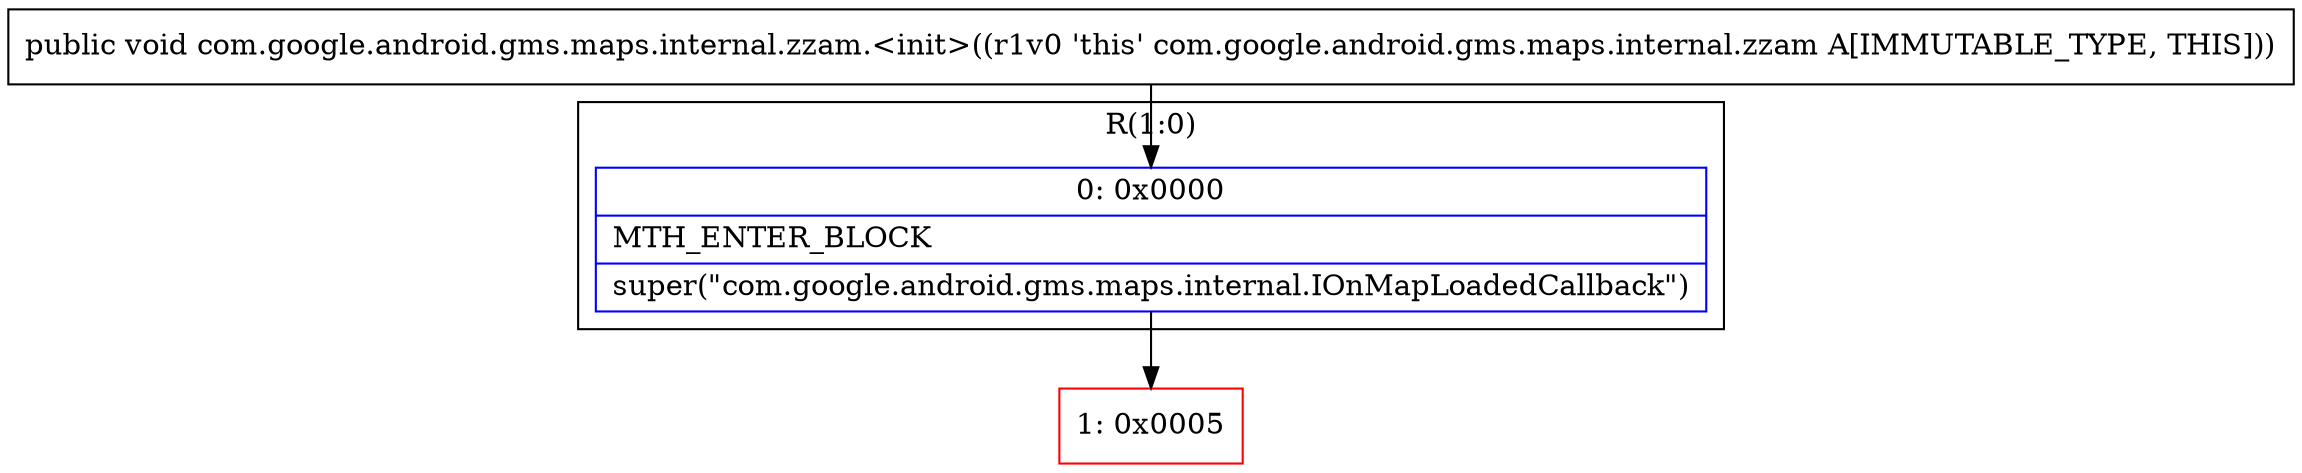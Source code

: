 digraph "CFG forcom.google.android.gms.maps.internal.zzam.\<init\>()V" {
subgraph cluster_Region_460237321 {
label = "R(1:0)";
node [shape=record,color=blue];
Node_0 [shape=record,label="{0\:\ 0x0000|MTH_ENTER_BLOCK\l|super(\"com.google.android.gms.maps.internal.IOnMapLoadedCallback\")\l}"];
}
Node_1 [shape=record,color=red,label="{1\:\ 0x0005}"];
MethodNode[shape=record,label="{public void com.google.android.gms.maps.internal.zzam.\<init\>((r1v0 'this' com.google.android.gms.maps.internal.zzam A[IMMUTABLE_TYPE, THIS])) }"];
MethodNode -> Node_0;
Node_0 -> Node_1;
}

